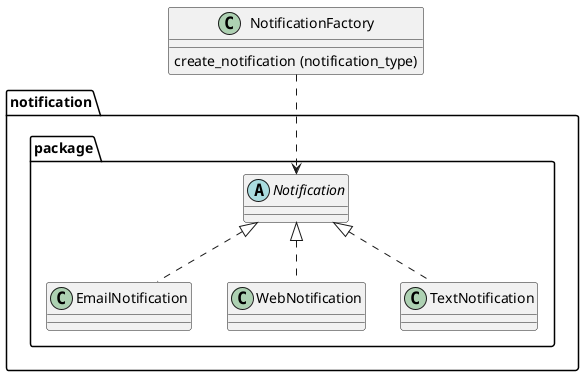 @startuml
package notification.package {
  abstract class Notification
  class EmailNotification
  class WebNotification
  class TextNotification

  class EmailNotification implements Notification
  class WebNotification implements Notification
  class TextNotification implements Notification
}

class NotificationFactory {
  create_notification (notification_type)
}

NotificationFactory ..> Notification

@enduml
